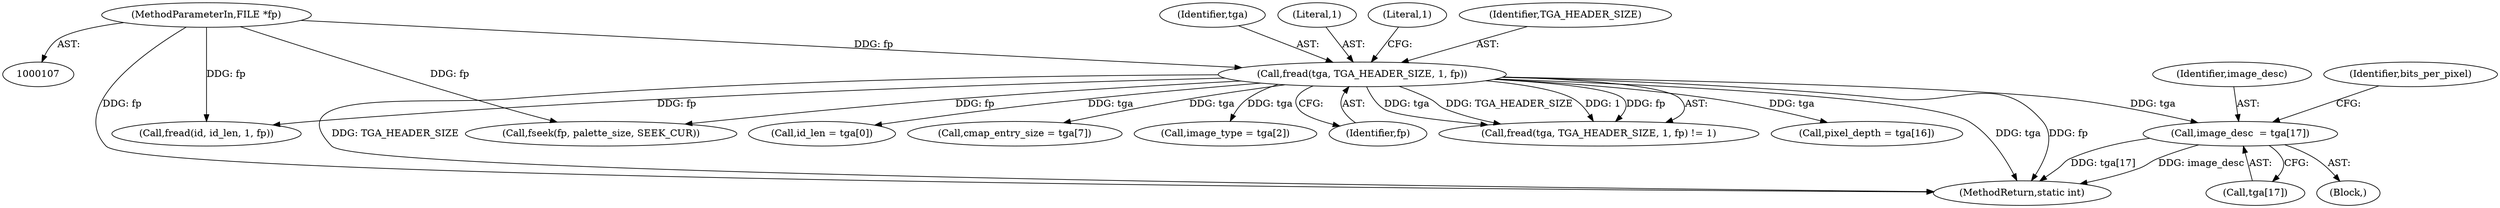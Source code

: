 digraph "0_openjpeg_2cd30c2b06ce332dede81cccad8b334cde997281_0@array" {
"1000208" [label="(Call,image_desc  = tga[17])"];
"1000141" [label="(Call,fread(tga, TGA_HEADER_SIZE, 1, fp))"];
"1000108" [label="(MethodParameterIn,FILE *fp)"];
"1000283" [label="(Call,fseek(fp, palette_size, SEEK_CUR))"];
"1000289" [label="(MethodReturn,static int)"];
"1000141" [label="(Call,fread(tga, TGA_HEADER_SIZE, 1, fp))"];
"1000146" [label="(Literal,1)"];
"1000153" [label="(Call,id_len = tga[0])"];
"1000253" [label="(Call,fread(id, id_len, 1, fp))"];
"1000208" [label="(Call,image_desc  = tga[17])"];
"1000210" [label="(Call,tga[17])"];
"1000170" [label="(Call,cmap_entry_size = tga[7])"];
"1000143" [label="(Identifier,TGA_HEADER_SIZE)"];
"1000158" [label="(Call,image_type = tga[2])"];
"1000113" [label="(Block,)"];
"1000209" [label="(Identifier,image_desc)"];
"1000145" [label="(Identifier,fp)"];
"1000140" [label="(Call,fread(tga, TGA_HEADER_SIZE, 1, fp) != 1)"];
"1000108" [label="(MethodParameterIn,FILE *fp)"];
"1000215" [label="(Identifier,bits_per_pixel)"];
"1000142" [label="(Identifier,tga)"];
"1000203" [label="(Call,pixel_depth = tga[16])"];
"1000144" [label="(Literal,1)"];
"1000208" -> "1000113"  [label="AST: "];
"1000208" -> "1000210"  [label="CFG: "];
"1000209" -> "1000208"  [label="AST: "];
"1000210" -> "1000208"  [label="AST: "];
"1000215" -> "1000208"  [label="CFG: "];
"1000208" -> "1000289"  [label="DDG: image_desc"];
"1000208" -> "1000289"  [label="DDG: tga[17]"];
"1000141" -> "1000208"  [label="DDG: tga"];
"1000141" -> "1000140"  [label="AST: "];
"1000141" -> "1000145"  [label="CFG: "];
"1000142" -> "1000141"  [label="AST: "];
"1000143" -> "1000141"  [label="AST: "];
"1000144" -> "1000141"  [label="AST: "];
"1000145" -> "1000141"  [label="AST: "];
"1000146" -> "1000141"  [label="CFG: "];
"1000141" -> "1000289"  [label="DDG: tga"];
"1000141" -> "1000289"  [label="DDG: fp"];
"1000141" -> "1000289"  [label="DDG: TGA_HEADER_SIZE"];
"1000141" -> "1000140"  [label="DDG: tga"];
"1000141" -> "1000140"  [label="DDG: TGA_HEADER_SIZE"];
"1000141" -> "1000140"  [label="DDG: 1"];
"1000141" -> "1000140"  [label="DDG: fp"];
"1000108" -> "1000141"  [label="DDG: fp"];
"1000141" -> "1000153"  [label="DDG: tga"];
"1000141" -> "1000158"  [label="DDG: tga"];
"1000141" -> "1000170"  [label="DDG: tga"];
"1000141" -> "1000203"  [label="DDG: tga"];
"1000141" -> "1000253"  [label="DDG: fp"];
"1000141" -> "1000283"  [label="DDG: fp"];
"1000108" -> "1000107"  [label="AST: "];
"1000108" -> "1000289"  [label="DDG: fp"];
"1000108" -> "1000253"  [label="DDG: fp"];
"1000108" -> "1000283"  [label="DDG: fp"];
}

